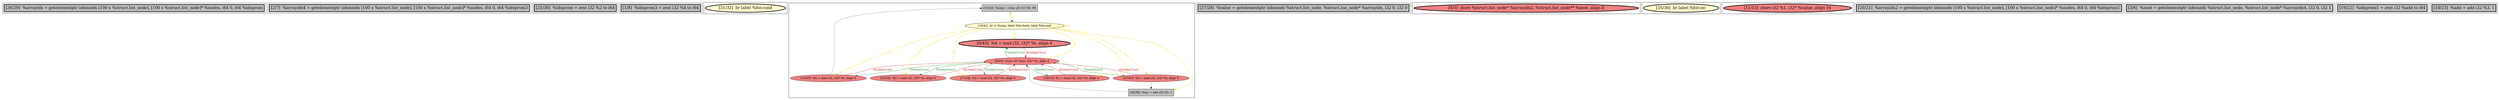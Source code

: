 
digraph G {





subgraph cluster13 {


node928 [penwidth=3.0,fontsize=20,fillcolor=grey,label="[26/29]  %arrayidx = getelementptr inbounds [100 x %struct.list_node], [100 x %struct.list_node]* %nodes, i64 0, i64 %idxprom",shape=rectangle,style=filled ]



}

subgraph cluster11 {


node926 [penwidth=3.0,fontsize=20,fillcolor=grey,label="[2/7]  %arrayidx4 = getelementptr inbounds [100 x %struct.list_node], [100 x %struct.list_node]* %nodes, i64 0, i64 %idxprom3",shape=rectangle,style=filled ]



}

subgraph cluster10 {


node925 [penwidth=3.0,fontsize=20,fillcolor=grey,label="[25/30]  %idxprom = zext i32 %2 to i64",shape=rectangle,style=filled ]



}

subgraph cluster9 {


node924 [penwidth=3.0,fontsize=20,fillcolor=grey,label="[1/8]  %idxprom3 = zext i32 %4 to i64",shape=rectangle,style=filled ]



}

subgraph cluster8 {


node923 [penwidth=3.0,fontsize=20,fillcolor=lemonchiffon,label="[31/32]  br label %for.cond",shape=ellipse,style=filled ]



}

subgraph cluster7 {


node921 [fillcolor=grey,label="[15/42]  %cmp = icmp ult i32 %0, 99",shape=rectangle,style=filled ]
node920 [fillcolor=lightcoral,label="[17/24]  %3 = load i32, i32* %i, align 4",shape=ellipse,style=filled ]
node919 [fillcolor=lightcoral,label="[37/40]  %5 = load i32, i32* %i, align 4",shape=ellipse,style=filled ]
node914 [fillcolor=lightcoral,label="[33/34]  %2 = load i32, i32* %i, align 4",shape=ellipse,style=filled ]
node922 [fillcolor=lightcoral,label="[14/43]  %0 = load i32, i32* %i, align 4",shape=ellipse,style=filled ]
node913 [fillcolor=grey,label="[38/39]  %inc = add i32 %5, 1",shape=rectangle,style=filled ]
node917 [fillcolor=lightcoral,label="[9/44]  store i32 %inc, i32* %i, align 4",shape=ellipse,style=filled ]
node915 [fillcolor=lightcoral,label="[10/13]  %1 = load i32, i32* %i, align 4",shape=ellipse,style=filled ]
node916 [penwidth=3.0,fontsize=20,fillcolor=lightcoral,label="[0/45]  %4 = load i32, i32* %i, align 4",shape=ellipse,style=filled ]
node918 [fillcolor=lemonchiffon,label="[16/41]  br i1 %cmp, label %for.body, label %for.end",shape=ellipse,style=filled ]

node918->node915 [style=solid,color=gold,label="C",penwidth=1.0,fontcolor=gold ]
node918->node913 [style=solid,color=gold,label="C",penwidth=1.0,fontcolor=gold ]
node917->node922 [style=solid,color=forestgreen,label="T|indep|Const",penwidth=1.0,fontcolor=forestgreen ]
node922->node917 [style=solid,color=firebrick3,label="A|indep|Const",penwidth=1.0,fontcolor=firebrick3 ]
node918->node920 [style=solid,color=gold,label="C",penwidth=1.0,fontcolor=gold ]
node918->node919 [style=solid,color=gold,label="C",penwidth=1.0,fontcolor=gold ]
node918->node921 [style=solid,color=gold,label="C",penwidth=1.0,fontcolor=gold ]
node922->node921 [style=solid,color=black,label="",penwidth=0.5,fontcolor=black ]
node918->node922 [style=solid,color=gold,label="C",penwidth=1.0,fontcolor=gold ]
node917->node919 [style=solid,color=forestgreen,label="T|indep|Const",penwidth=1.0,fontcolor=forestgreen ]
node916->node917 [style=solid,color=firebrick3,label="A|indep|Const",penwidth=1.0,fontcolor=firebrick3 ]
node917->node920 [style=solid,color=forestgreen,label="T|indep|Const",penwidth=1.0,fontcolor=forestgreen ]
node917->node916 [style=solid,color=forestgreen,label="T|indep|Const",penwidth=1.0,fontcolor=forestgreen ]
node918->node914 [style=solid,color=gold,label="C",penwidth=1.0,fontcolor=gold ]
node917->node915 [style=solid,color=forestgreen,label="T|indep|Const",penwidth=1.0,fontcolor=forestgreen ]
node920->node917 [style=solid,color=firebrick3,label="A|indep|Const",penwidth=1.0,fontcolor=firebrick3 ]
node919->node913 [style=solid,color=black,label="",penwidth=0.5,fontcolor=black ]
node915->node917 [style=solid,color=firebrick3,label="A|indep|Const",penwidth=1.0,fontcolor=firebrick3 ]
node918->node918 [style=solid,color=gold,label="C",penwidth=1.0,fontcolor=gold ]
node917->node914 [style=solid,color=forestgreen,label="T|indep|Const",penwidth=1.0,fontcolor=forestgreen ]
node918->node916 [style=solid,color=gold,label="C",penwidth=1.0,fontcolor=gold ]
node914->node917 [style=solid,color=firebrick3,label="A|indep|Const",penwidth=1.0,fontcolor=firebrick3 ]
node921->node918 [style=solid,color=black,label="",penwidth=0.5,fontcolor=black ]
node913->node917 [style=solid,color=black,label="",penwidth=0.5,fontcolor=black ]
node918->node917 [style=solid,color=gold,label="C",penwidth=1.0,fontcolor=gold ]
node919->node917 [style=solid,color=firebrick3,label="A|indep|Const",penwidth=1.0,fontcolor=firebrick3 ]


}

subgraph cluster6 {


node912 [penwidth=3.0,fontsize=20,fillcolor=grey,label="[27/28]  %value = getelementptr inbounds %struct.list_node, %struct.list_node* %arrayidx, i32 0, i32 0",shape=rectangle,style=filled ]



}

subgraph cluster0 {


node906 [penwidth=3.0,fontsize=20,fillcolor=lightcoral,label="[4/5]  store %struct.list_node* %arrayidx2, %struct.list_node** %next, align 8",shape=ellipse,style=filled ]



}

subgraph cluster12 {


node927 [penwidth=3.0,fontsize=20,fillcolor=lemonchiffon,label="[35/36]  br label %for.inc",shape=ellipse,style=filled ]



}

subgraph cluster5 {


node911 [penwidth=3.0,fontsize=20,fillcolor=lightcoral,label="[11/12]  store i32 %1, i32* %value, align 16",shape=ellipse,style=filled ]



}

subgraph cluster1 {


node907 [penwidth=3.0,fontsize=20,fillcolor=grey,label="[20/21]  %arrayidx2 = getelementptr inbounds [100 x %struct.list_node], [100 x %struct.list_node]* %nodes, i64 0, i64 %idxprom1",shape=rectangle,style=filled ]



}

subgraph cluster2 {


node908 [penwidth=3.0,fontsize=20,fillcolor=grey,label="[3/6]  %next = getelementptr inbounds %struct.list_node, %struct.list_node* %arrayidx4, i32 0, i32 1",shape=rectangle,style=filled ]



}

subgraph cluster3 {


node909 [penwidth=3.0,fontsize=20,fillcolor=grey,label="[19/22]  %idxprom1 = zext i32 %add to i64",shape=rectangle,style=filled ]



}

subgraph cluster4 {


node910 [penwidth=3.0,fontsize=20,fillcolor=grey,label="[18/23]  %add = add i32 %3, 1",shape=rectangle,style=filled ]



}

}
